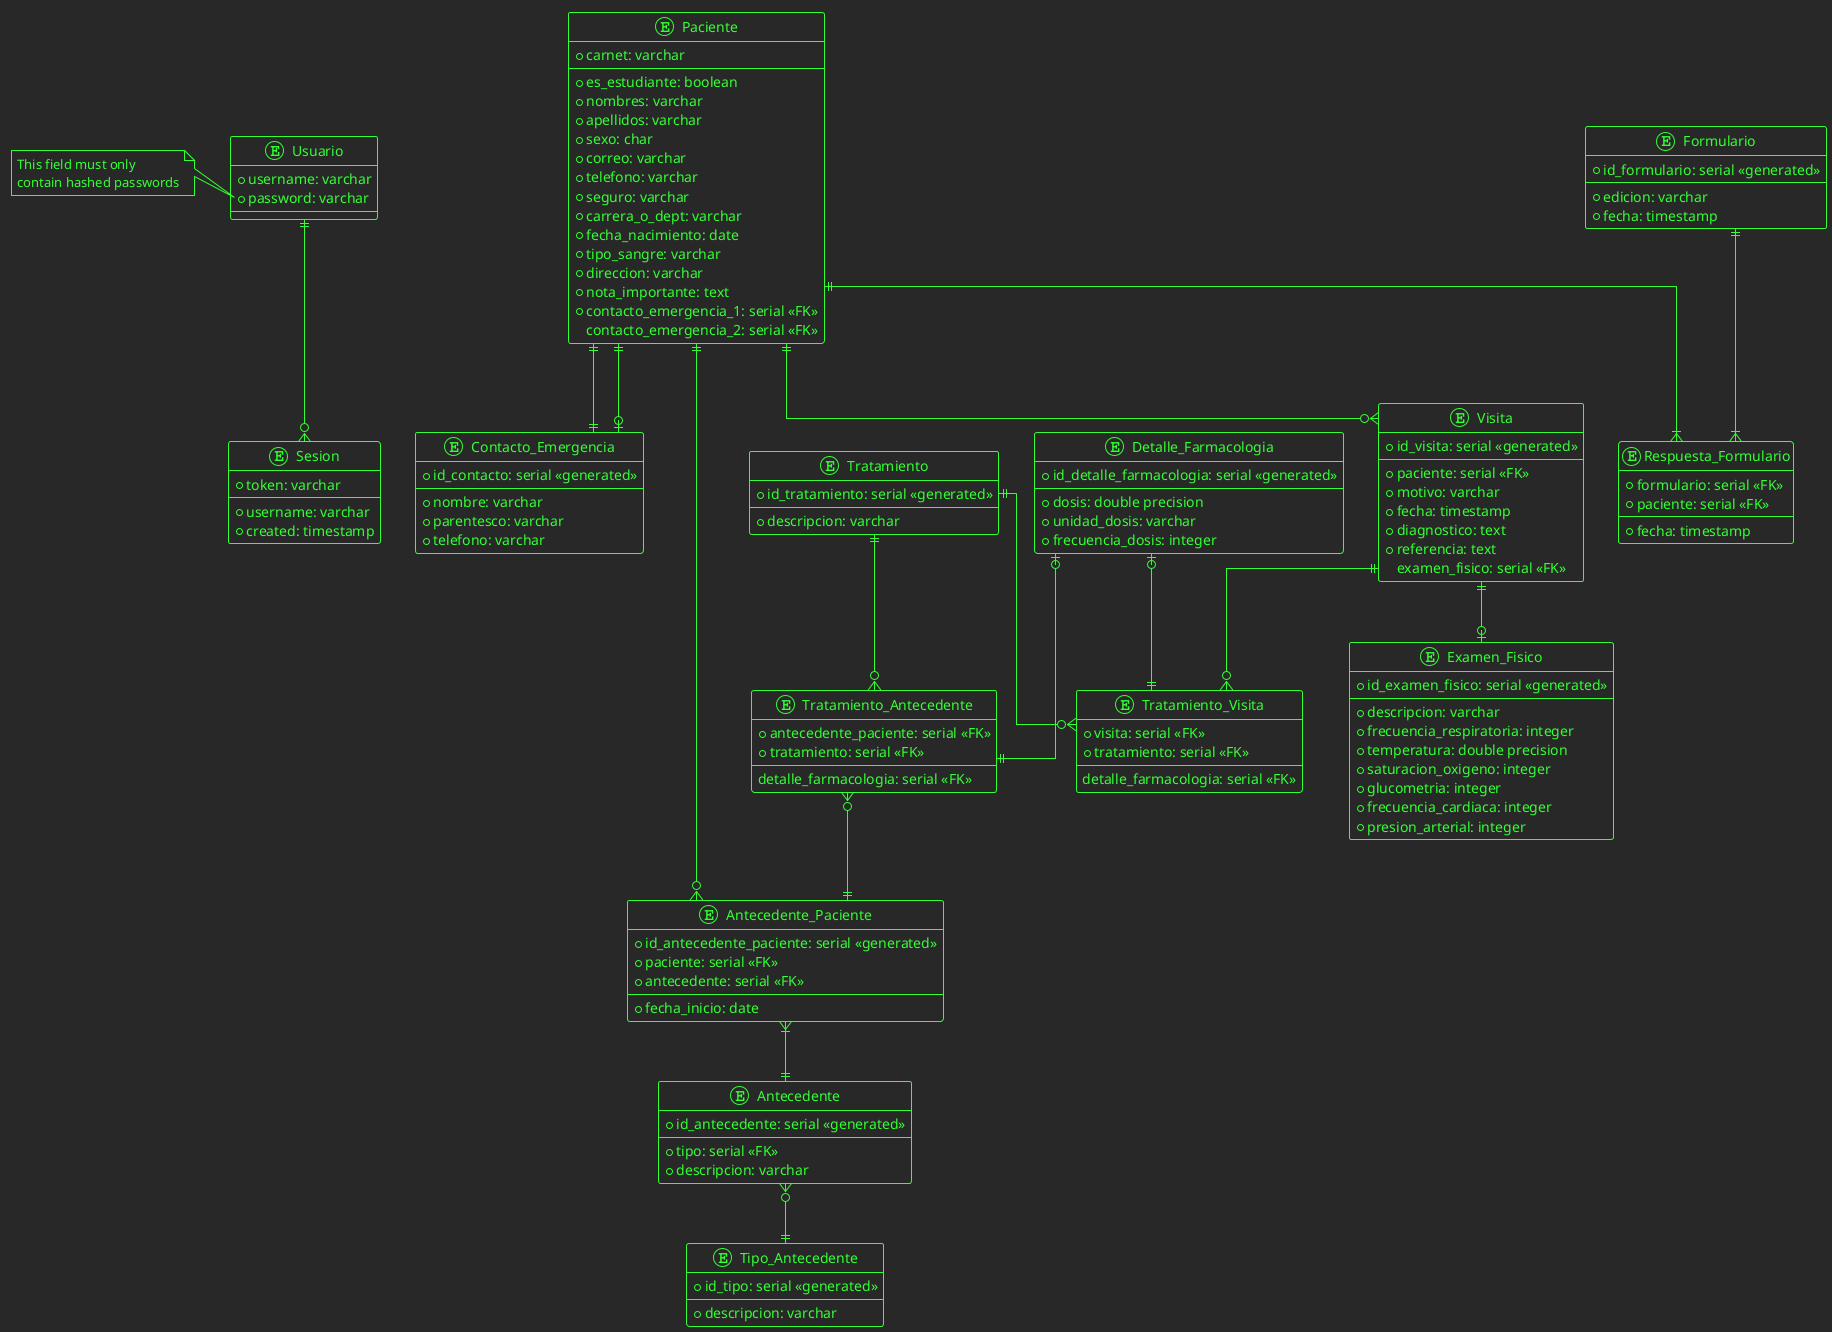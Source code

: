 @startuml
!theme crt-green
skinparam linetype ortho

entity Usuario {
    * username: varchar
    * password: varchar
}

entity Sesion {
    * token: varchar
    --
		* username: varchar
    * created: timestamp
}

entity Contacto_Emergencia {
    * id_contacto: serial <<generated>>
    --
    * nombre: varchar
    * parentesco: varchar
    * telefono: varchar
}

entity Paciente {
    * carnet: varchar
    --
    * es_estudiante: boolean
    * nombres: varchar
    * apellidos: varchar
    * sexo: char
    * correo: varchar
    * telefono: varchar
    * seguro: varchar
    * carrera_o_dept: varchar
    * fecha_nacimiento: date
    * tipo_sangre: varchar
    * direccion: varchar
    * nota_importante: text
    * contacto_emergencia_1: serial <<FK>>
    contacto_emergencia_2: serial <<FK>>
}

entity Antecedente_Paciente {
	* id_antecedente_paciente: serial <<generated>>
	* paciente: serial <<FK>>
	* antecedente: serial <<FK>>
	--
	* fecha_inicio: date
}

entity Antecedente {
	* id_antecedente: serial <<generated>>
	--
	* tipo: serial <<FK>>
	* descripcion: varchar
}

entity Tipo_Antecedente {
    * id_tipo: serial <<generated>>
    --
    * descripcion: varchar
}

entity Tratamiento {
    * id_tratamiento: serial <<generated>>
    --
    * descripcion: varchar
}

entity Tratamiento_Antecedente {
	* antecedente_paciente: serial <<FK>>
	* tratamiento: serial <<FK>>
	--
	detalle_farmacologia: serial <<FK>>
}

entity Detalle_Farmacologia {
    * id_detalle_farmacologia: serial <<generated>>
    --
    * dosis: double precision
    * unidad_dosis: varchar
    * frecuencia_dosis: integer
}

entity Tratamiento_Visita {
    * visita: serial <<FK>>
    * tratamiento: serial <<FK>>
    --
    detalle_farmacologia: serial <<FK>>
}

entity Visita {
    * id_visita: serial <<generated>>
    --
    * paciente: serial <<FK>>
    * motivo: varchar
    * fecha: timestamp
    * diagnostico: text
    * referencia: text
    examen_fisico: serial <<FK>>
}

entity Examen_Fisico {
    * id_examen_fisico: serial <<generated>>
    --
    * descripcion: varchar
    * frecuencia_respiratoria: integer
    * temperatura: double precision
    * saturacion_oxigeno: integer
    * glucometria: integer
    * frecuencia_cardiaca: integer
    * presion_arterial: integer
}

entity Formulario {
    * id_formulario: serial <<generated>>
    --
    * edicion: varchar
    * fecha: timestamp
}

entity Respuesta_Formulario {
    * formulario: serial <<FK>>
    * paciente: serial <<FK>>
    --
    * fecha: timestamp
}

Usuario ||--o{ Sesion

Paciente ||--o{ Antecedente_Paciente
Paciente ||--|| Contacto_Emergencia
Paciente ||--o| Contacto_Emergencia

Paciente ||--o{ Visita
Visita ||--o| Examen_Fisico

Paciente ||--|{ Respuesta_Formulario
Formulario ||--|{ Respuesta_Formulario

Antecedente_Paciente }|--|| Antecedente

Visita ||--o{ Tratamiento_Visita
Tratamiento ||--o{ Tratamiento_Visita

Tratamiento ||--o{ Tratamiento_Antecedente
Tratamiento_Antecedente }o--|| Antecedente_Paciente

Detalle_Farmacologia |o--|| Tratamiento_Visita
Detalle_Farmacologia |o--|| Tratamiento_Antecedente

Antecedente }o--||  Tipo_Antecedente


note left of Usuario::password
This field must only 
contain hashed passwords
end note
@enduml
